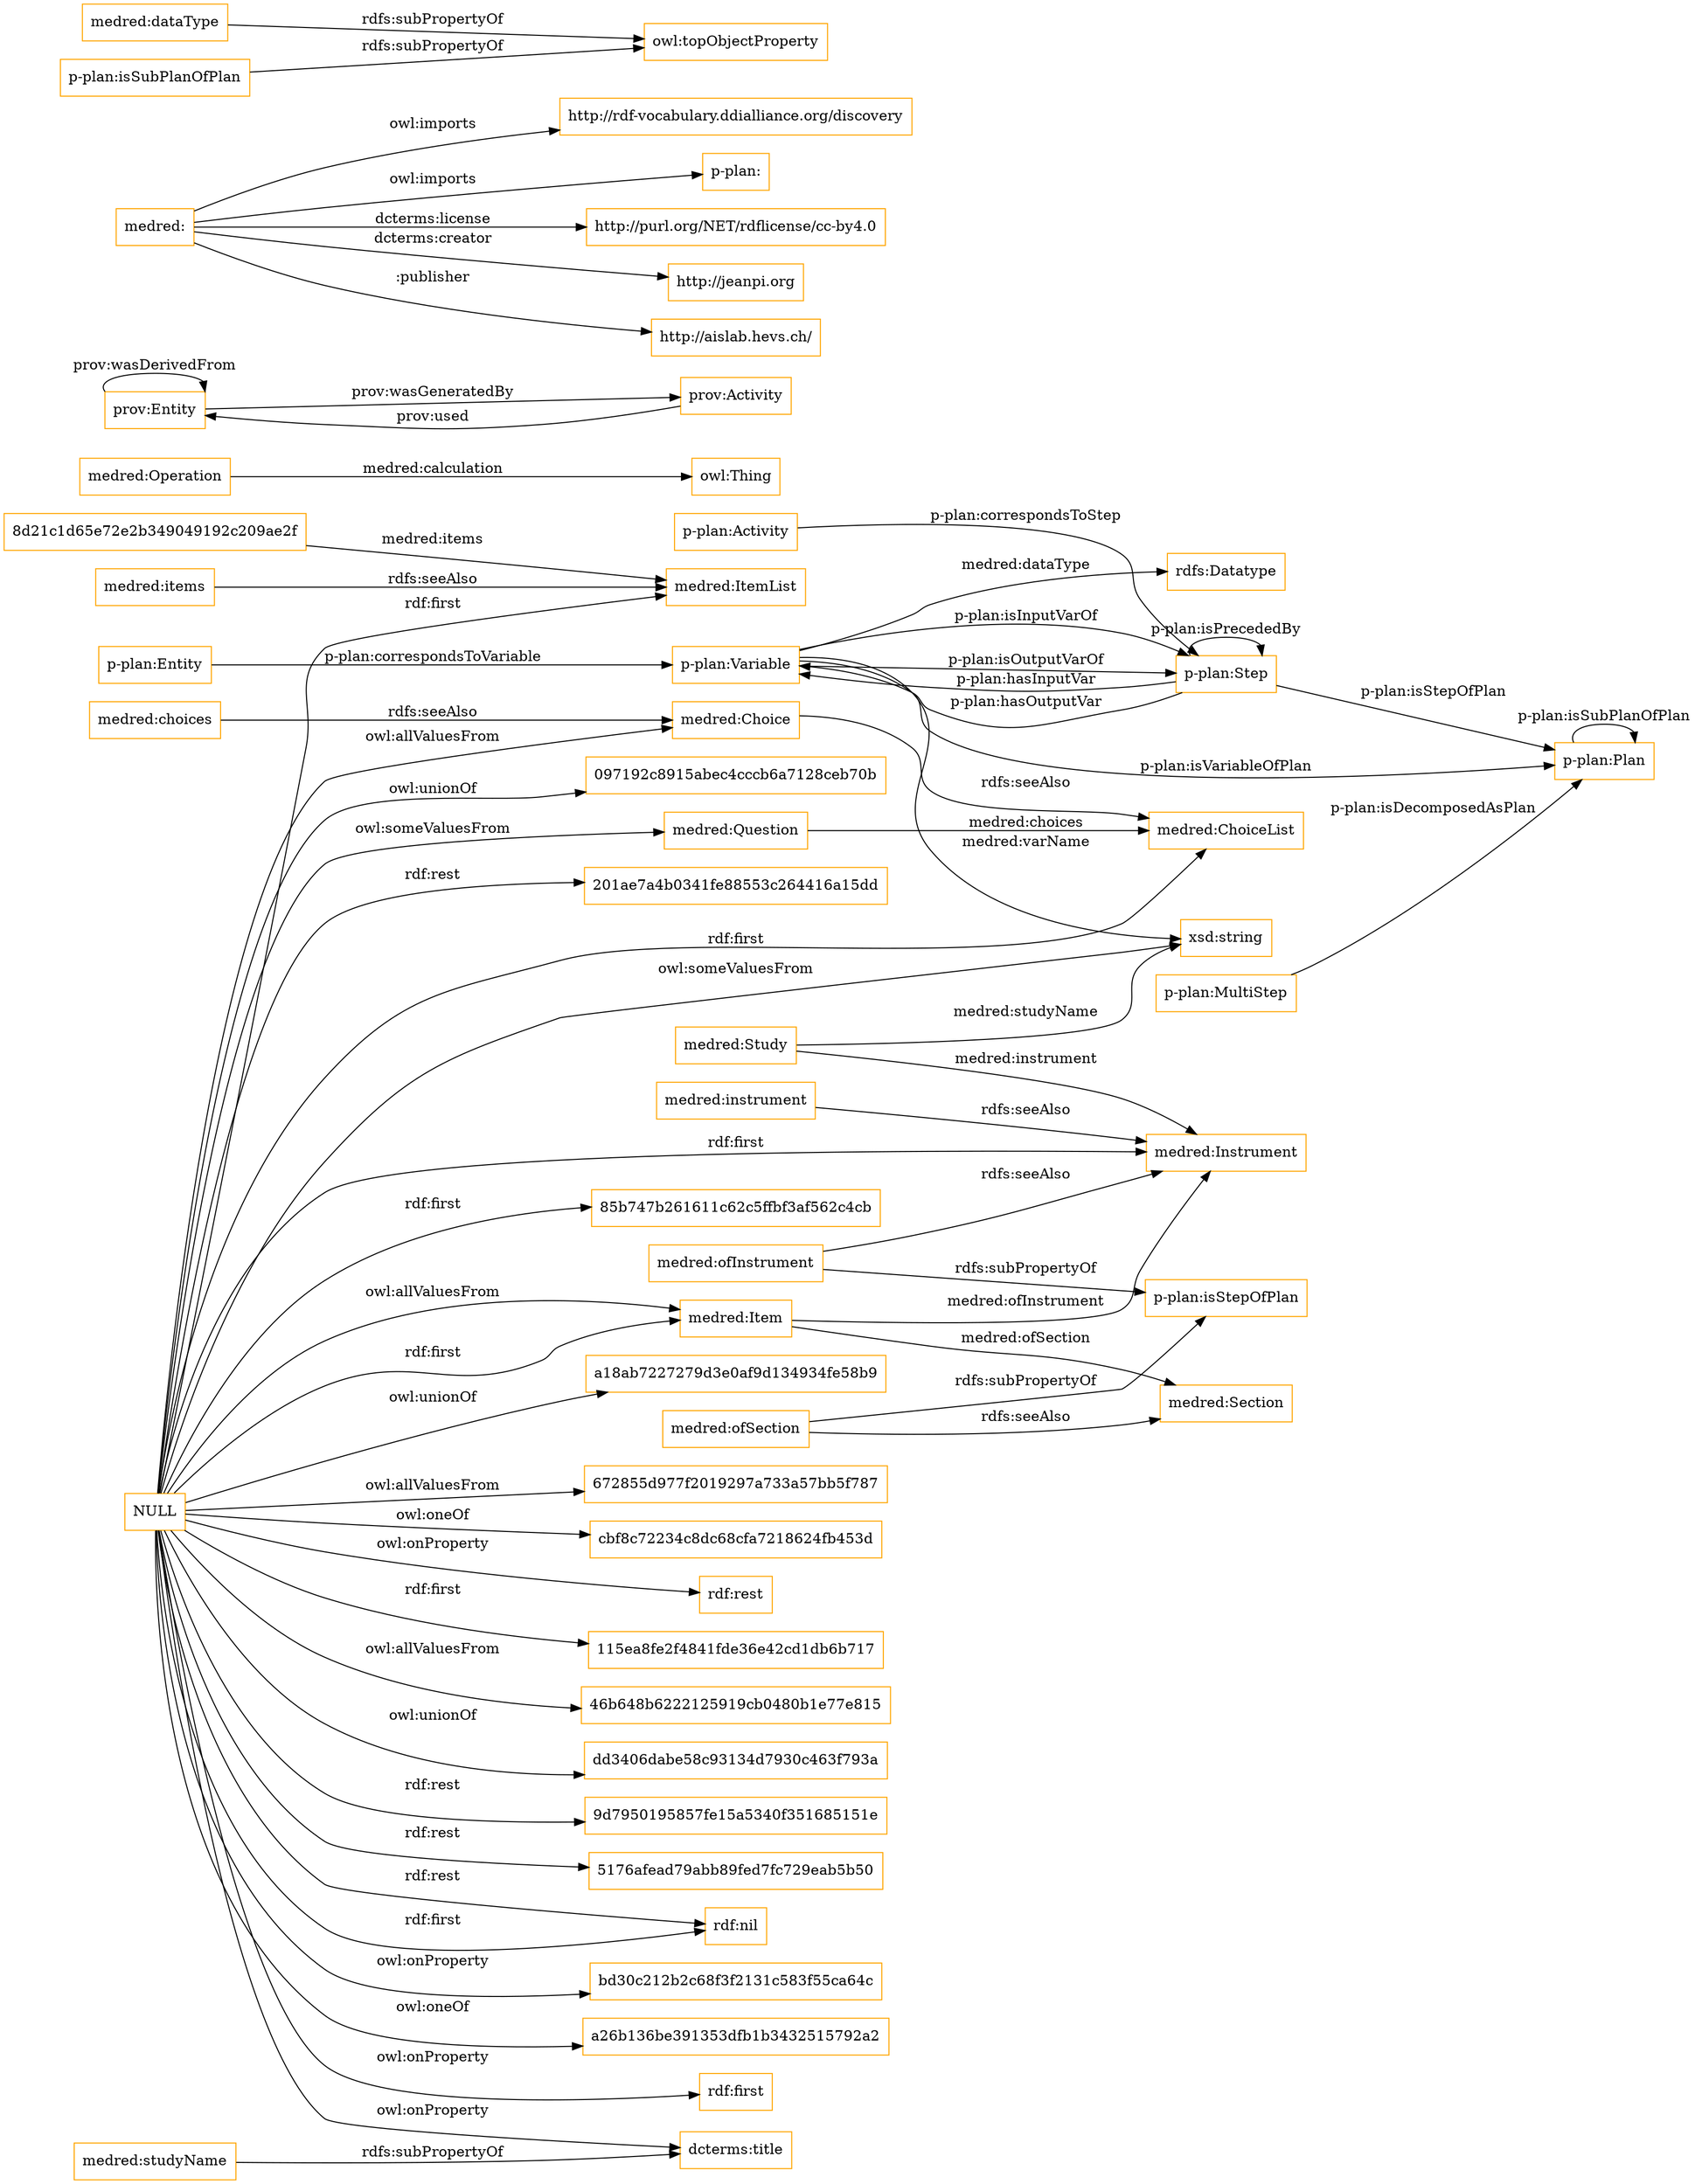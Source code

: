 digraph ar2dtool_diagram { 
rankdir=LR;
size="1501"
node [shape = rectangle, color="orange"]; "medred:Question" "85b747b261611c62c5ffbf3af562c4cb" "medred:Instrument" "medred:Item" "8d21c1d65e72e2b349049192c209ae2f" "672855d977f2019297a733a57bb5f787" "rdfs:Datatype" "medred:Study" "medred:ItemList" "115ea8fe2f4841fde36e42cd1db6b717" "medred:Section" "medred:ChoiceList" "medred:Choice" "medred:Operation" "46b648b6222125919cb0480b1e77e815" "p-plan:MultiStep" "p-plan:Activity" "p-plan:Step" "p-plan:Entity" "prov:Entity" "p-plan:Plan" "prov:Activity" "p-plan:Variable" ; /*classes style*/
	"medred:" -> "http://rdf-vocabulary.ddialliance.org/discovery" [ label = "owl:imports" ];
	"medred:" -> "p-plan:" [ label = "owl:imports" ];
	"medred:" -> "http://purl.org/NET/rdflicense/cc-by4.0" [ label = "dcterms:license" ];
	"medred:" -> "http://jeanpi.org" [ label = "dcterms:creator" ];
	"medred:" -> "http://aislab.hevs.ch/" [ label = ":publisher" ];
	"NULL" -> "dd3406dabe58c93134d7930c463f793a" [ label = "owl:unionOf" ];
	"NULL" -> "115ea8fe2f4841fde36e42cd1db6b717" [ label = "rdf:first" ];
	"NULL" -> "medred:Instrument" [ label = "rdf:first" ];
	"NULL" -> "xsd:string" [ label = "owl:someValuesFrom" ];
	"NULL" -> "medred:ChoiceList" [ label = "rdf:first" ];
	"NULL" -> "dcterms:title" [ label = "owl:onProperty" ];
	"NULL" -> "medred:ItemList" [ label = "rdf:first" ];
	"NULL" -> "medred:Question" [ label = "owl:someValuesFrom" ];
	"NULL" -> "9d7950195857fe15a5340f351685151e" [ label = "rdf:rest" ];
	"NULL" -> "medred:Item" [ label = "owl:allValuesFrom" ];
	"NULL" -> "672855d977f2019297a733a57bb5f787" [ label = "owl:allValuesFrom" ];
	"NULL" -> "5176afead79abb89fed7fc729eab5b50" [ label = "rdf:rest" ];
	"NULL" -> "rdf:nil" [ label = "rdf:first" ];
	"NULL" -> "bd30c212b2c68f3f2131c583f55ca64c" [ label = "owl:onProperty" ];
	"NULL" -> "rdf:nil" [ label = "rdf:rest" ];
	"NULL" -> "46b648b6222125919cb0480b1e77e815" [ label = "owl:allValuesFrom" ];
	"NULL" -> "a26b136be391353dfb1b3432515792a2" [ label = "owl:oneOf" ];
	"NULL" -> "medred:Item" [ label = "rdf:first" ];
	"NULL" -> "medred:Choice" [ label = "owl:allValuesFrom" ];
	"NULL" -> "rdf:first" [ label = "owl:onProperty" ];
	"NULL" -> "85b747b261611c62c5ffbf3af562c4cb" [ label = "rdf:first" ];
	"NULL" -> "097192c8915abec4cccb6a7128ceb70b" [ label = "owl:unionOf" ];
	"NULL" -> "201ae7a4b0341fe88553c264416a15dd" [ label = "rdf:rest" ];
	"NULL" -> "a18ab7227279d3e0af9d134934fe58b9" [ label = "owl:unionOf" ];
	"NULL" -> "cbf8c72234c8dc68cfa7218624fb453d" [ label = "owl:oneOf" ];
	"NULL" -> "rdf:rest" [ label = "owl:onProperty" ];
	"medred:items" -> "medred:ItemList" [ label = "rdfs:seeAlso" ];
	"medred:ofInstrument" -> "medred:Instrument" [ label = "rdfs:seeAlso" ];
	"medred:ofInstrument" -> "p-plan:isStepOfPlan" [ label = "rdfs:subPropertyOf" ];
	"medred:instrument" -> "medred:Instrument" [ label = "rdfs:seeAlso" ];
	"medred:choices" -> "medred:Choice" [ label = "rdfs:seeAlso" ];
	"medred:ofSection" -> "medred:Section" [ label = "rdfs:seeAlso" ];
	"medred:ofSection" -> "p-plan:isStepOfPlan" [ label = "rdfs:subPropertyOf" ];
	"medred:Choice" -> "medred:ChoiceList" [ label = "rdfs:seeAlso" ];
	"medred:studyName" -> "dcterms:title" [ label = "rdfs:subPropertyOf" ];
	"medred:dataType" -> "owl:topObjectProperty" [ label = "rdfs:subPropertyOf" ];
	"p-plan:isSubPlanOfPlan" -> "owl:topObjectProperty" [ label = "rdfs:subPropertyOf" ];
	"p-plan:Plan" -> "p-plan:Plan" [ label = "p-plan:isSubPlanOfPlan" ];
	"prov:Entity" -> "prov:Entity" [ label = "prov:wasDerivedFrom" ];
	"prov:Entity" -> "prov:Activity" [ label = "prov:wasGeneratedBy" ];
	"p-plan:Step" -> "p-plan:Plan" [ label = "p-plan:isStepOfPlan" ];
	"p-plan:Variable" -> "p-plan:Plan" [ label = "p-plan:isVariableOfPlan" ];
	"p-plan:Step" -> "p-plan:Variable" [ label = "p-plan:hasInputVar" ];
	"p-plan:Step" -> "p-plan:Step" [ label = "p-plan:isPrecededBy" ];
	"8d21c1d65e72e2b349049192c209ae2f" -> "medred:ItemList" [ label = "medred:items" ];
	"medred:Study" -> "xsd:string" [ label = "medred:studyName" ];
	"p-plan:MultiStep" -> "p-plan:Plan" [ label = "p-plan:isDecomposedAsPlan" ];
	"p-plan:Step" -> "p-plan:Variable" [ label = "p-plan:hasOutputVar" ];
	"medred:Item" -> "medred:Instrument" [ label = "medred:ofInstrument" ];
	"medred:Study" -> "medred:Instrument" [ label = "medred:instrument" ];
	"p-plan:Variable" -> "xsd:string" [ label = "medred:varName" ];
	"p-plan:Variable" -> "rdfs:Datatype" [ label = "medred:dataType" ];
	"p-plan:Activity" -> "p-plan:Step" [ label = "p-plan:correspondsToStep" ];
	"medred:Question" -> "medred:ChoiceList" [ label = "medred:choices" ];
	"p-plan:Entity" -> "p-plan:Variable" [ label = "p-plan:correspondsToVariable" ];
	"prov:Activity" -> "prov:Entity" [ label = "prov:used" ];
	"p-plan:Variable" -> "p-plan:Step" [ label = "p-plan:isInputVarOf" ];
	"medred:Item" -> "medred:Section" [ label = "medred:ofSection" ];
	"p-plan:Variable" -> "p-plan:Step" [ label = "p-plan:isOutputVarOf" ];
	"medred:Operation" -> "owl:Thing" [ label = "medred:calculation" ];

}
